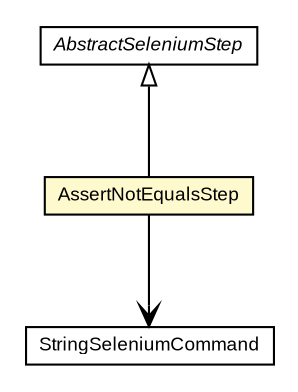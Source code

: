#!/usr/local/bin/dot
#
# Class diagram 
# Generated by UMLGraph version R5_6-24-gf6e263 (http://www.umlgraph.org/)
#

digraph G {
	edge [fontname="arial",fontsize=10,labelfontname="arial",labelfontsize=10];
	node [fontname="arial",fontsize=10,shape=plaintext];
	nodesep=0.25;
	ranksep=0.5;
	// com.google.code.play.selenium.step.StringSeleniumCommand
	c458 [label=<<table title="com.google.code.play.selenium.step.StringSeleniumCommand" border="0" cellborder="1" cellspacing="0" cellpadding="2" port="p" href="./StringSeleniumCommand.html">
		<tr><td><table border="0" cellspacing="0" cellpadding="1">
<tr><td align="center" balign="center"> StringSeleniumCommand </td></tr>
		</table></td></tr>
		</table>>, URL="./StringSeleniumCommand.html", fontname="arial", fontcolor="black", fontsize=9.0];
	// com.google.code.play.selenium.step.AssertNotEqualsStep
	c477 [label=<<table title="com.google.code.play.selenium.step.AssertNotEqualsStep" border="0" cellborder="1" cellspacing="0" cellpadding="2" port="p" bgcolor="lemonChiffon" href="./AssertNotEqualsStep.html">
		<tr><td><table border="0" cellspacing="0" cellpadding="1">
<tr><td align="center" balign="center"> AssertNotEqualsStep </td></tr>
		</table></td></tr>
		</table>>, URL="./AssertNotEqualsStep.html", fontname="arial", fontcolor="black", fontsize=9.0];
	// com.google.code.play.selenium.step.AbstractSeleniumStep
	c481 [label=<<table title="com.google.code.play.selenium.step.AbstractSeleniumStep" border="0" cellborder="1" cellspacing="0" cellpadding="2" port="p" href="./AbstractSeleniumStep.html">
		<tr><td><table border="0" cellspacing="0" cellpadding="1">
<tr><td align="center" balign="center"><font face="arial italic"> AbstractSeleniumStep </font></td></tr>
		</table></td></tr>
		</table>>, URL="./AbstractSeleniumStep.html", fontname="arial", fontcolor="black", fontsize=9.0];
	//com.google.code.play.selenium.step.AssertNotEqualsStep extends com.google.code.play.selenium.step.AbstractSeleniumStep
	c481:p -> c477:p [dir=back,arrowtail=empty];
	// com.google.code.play.selenium.step.AssertNotEqualsStep NAVASSOC com.google.code.play.selenium.step.StringSeleniumCommand
	c477:p -> c458:p [taillabel="", label="", headlabel="", fontname="arial", fontcolor="black", fontsize=10.0, color="black", arrowhead=open];
}

